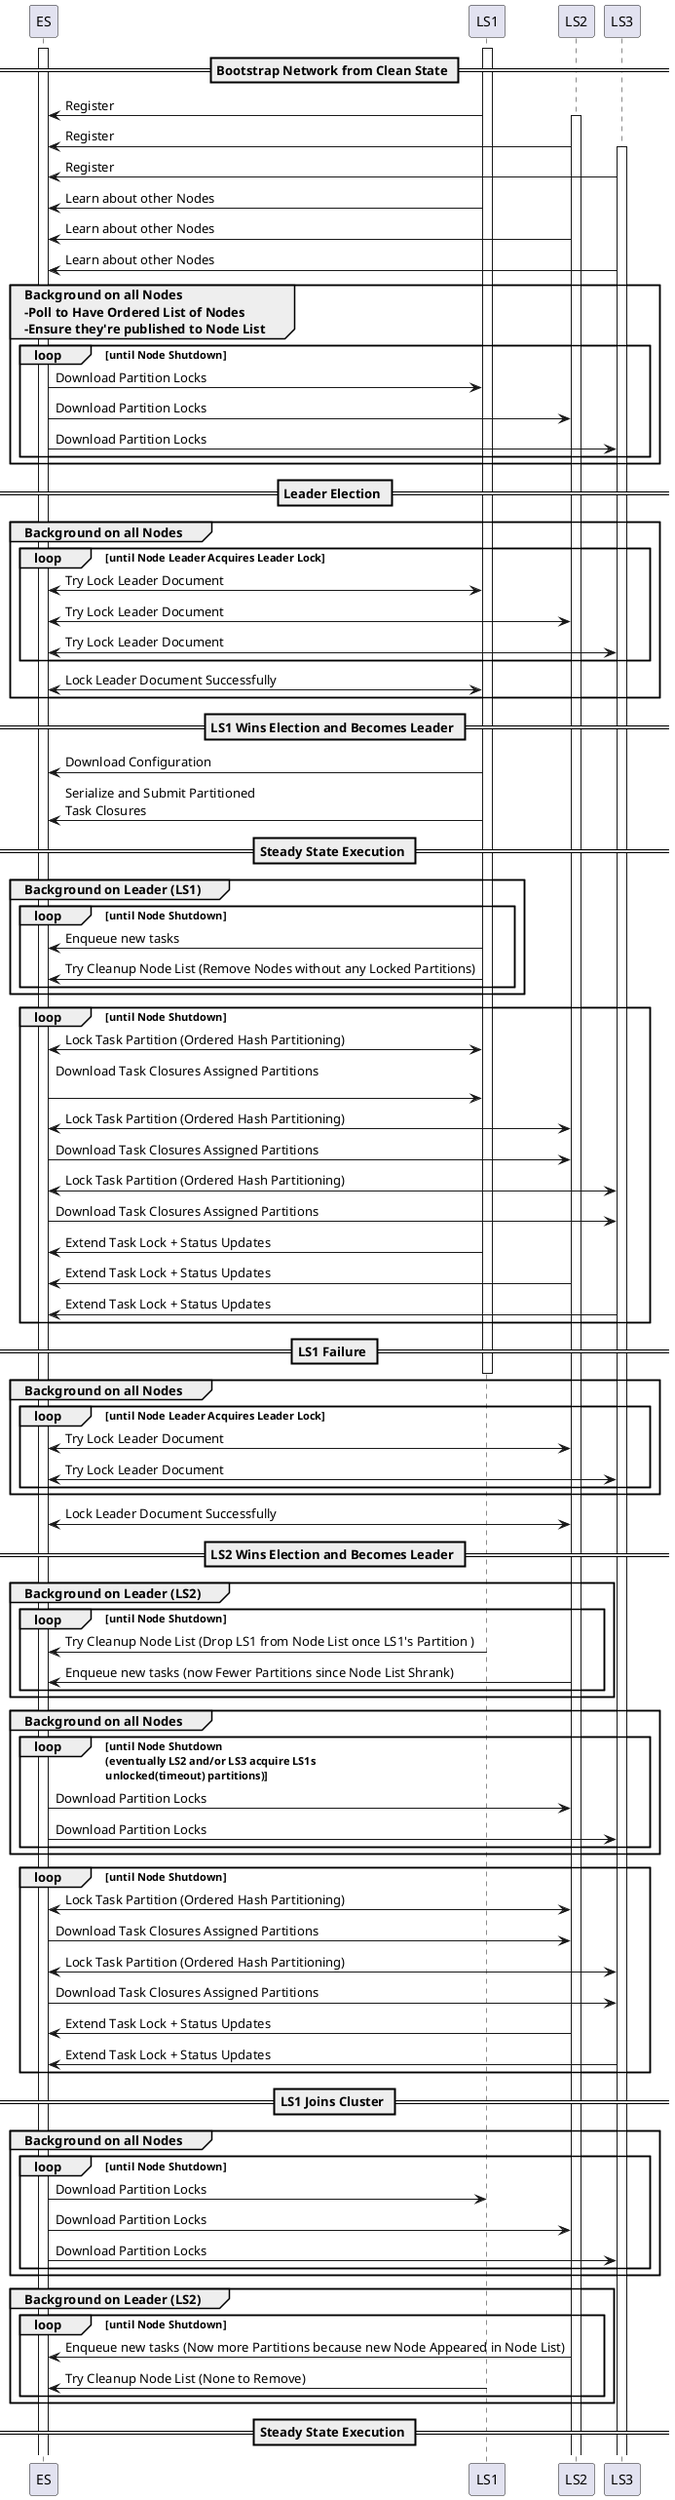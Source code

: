 @startuml
== Bootstrap Network from Clean State ==
activate ES
activate LS1
LS1 -> ES: Register
activate LS2
LS2 -> ES: Register
activate LS3
LS3 -> ES: Register
LS1 -> ES: Learn about other Nodes
LS2 -> ES: Learn about other Nodes
LS3 -> ES: Learn about other Nodes
group Background on all Nodes\n-Poll to Have Ordered List of Nodes\n-Ensure they're published to Node List
loop until Node Shutdown
LS1 <- ES: Download Partition Locks
LS2 <- ES: Download Partition Locks
LS3 <- ES: Download Partition Locks
end
end
== Leader Election ==
group Background on all Nodes
loop until Node Leader Acquires Leader Lock
    LS1 <-> ES: Try Lock Leader Document
    LS2 <-> ES: Try Lock Leader Document
    LS3 <-> ES: Try Lock Leader Document
end
LS1 <-> ES: Lock Leader Document Successfully
end
== LS1 Wins Election and Becomes Leader ==
LS1 -> ES: Download Configuration
LS1 -> ES: Serialize and Submit Partitioned\nTask Closures
== Steady State Execution ==
group Background on Leader (LS1)
loop until Node Shutdown
LS1 -> ES: Enqueue new tasks
LS1 -> ES: Try Cleanup Node List (Remove Nodes without any Locked Partitions)
end
end
loop until Node Shutdown
LS1 <-> ES: Lock Task Partition (Ordered Hash Partitioning)
LS1 <- ES: Download Task Closures Assigned Partitions \n
LS2 <-> ES: Lock Task Partition (Ordered Hash Partitioning)
LS2 <- ES: Download Task Closures Assigned Partitions
LS3 <-> ES: Lock Task Partition (Ordered Hash Partitioning)
LS3 <- ES: Download Task Closures Assigned Partitions
LS1 -> ES: Extend Task Lock + Status Updates
LS2 -> ES: Extend Task Lock + Status Updates
LS3 -> ES: Extend Task Lock + Status Updates
end
== LS1 Failure ==
deactivate LS1
group Background on all Nodes
loop until Node Leader Acquires Leader Lock
    LS2 <-> ES: Try Lock Leader Document
    LS3 <-> ES: Try Lock Leader Document
end
end
LS2 <-> ES: Lock Leader Document Successfully
== LS2 Wins Election and Becomes Leader ==
group Background on Leader (LS2)
loop until Node Shutdown
LS1 -> ES: Try Cleanup Node List (Drop LS1 from Node List once LS1's Partition )
LS2 -> ES: Enqueue new tasks (now Fewer Partitions since Node List Shrank)
end
end
group Background on all Nodes
loop until Node Shutdown \n(eventually LS2 and/or LS3 acquire LS1s \nunlocked(timeout) partitions)
LS2 <- ES: Download Partition Locks
LS3 <- ES: Download Partition Locks
end
end
loop until Node Shutdown
LS2 <-> ES: Lock Task Partition (Ordered Hash Partitioning)
LS2 <- ES: Download Task Closures Assigned Partitions
LS3 <-> ES: Lock Task Partition (Ordered Hash Partitioning)
LS3 <- ES: Download Task Closures Assigned Partitions
LS2 -> ES: Extend Task Lock + Status Updates
LS3 -> ES: Extend Task Lock + Status Updates
end
== LS1 Joins Cluster ==
activate LS1
group Background on all Nodes
loop until Node Shutdown
LS1 <- ES: Download Partition Locks
LS2 <- ES: Download Partition Locks
LS3 <- ES: Download Partition Locks
end
end
group Background on Leader (LS2)
loop until Node Shutdown
LS2 -> ES: Enqueue new tasks (Now more Partitions because new Node Appeared in Node List)
LS1 -> ES: Try Cleanup Node List (None to Remove)
end
end

== Steady State Execution ==
@enduml
